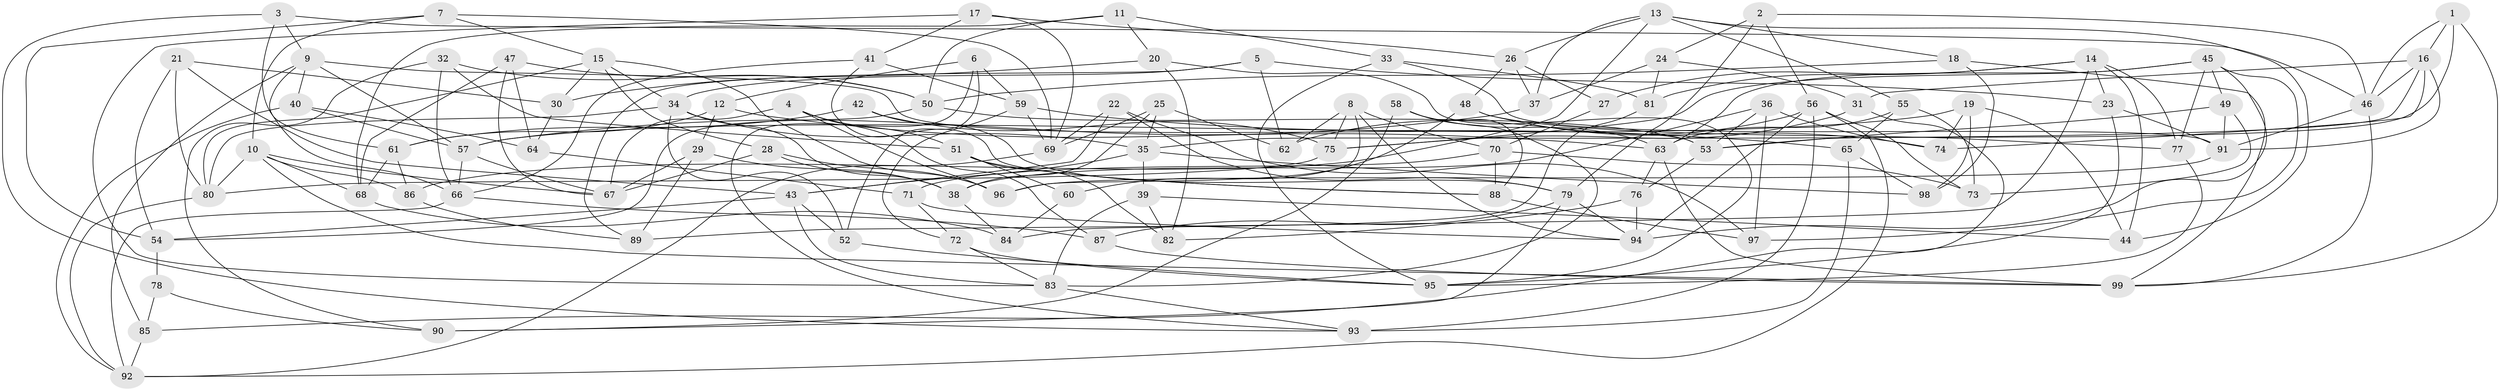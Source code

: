 // original degree distribution, {4: 1.0}
// Generated by graph-tools (version 1.1) at 2025/38/03/04/25 23:38:14]
// undirected, 99 vertices, 230 edges
graph export_dot {
  node [color=gray90,style=filled];
  1;
  2;
  3;
  4;
  5;
  6;
  7;
  8;
  9;
  10;
  11;
  12;
  13;
  14;
  15;
  16;
  17;
  18;
  19;
  20;
  21;
  22;
  23;
  24;
  25;
  26;
  27;
  28;
  29;
  30;
  31;
  32;
  33;
  34;
  35;
  36;
  37;
  38;
  39;
  40;
  41;
  42;
  43;
  44;
  45;
  46;
  47;
  48;
  49;
  50;
  51;
  52;
  53;
  54;
  55;
  56;
  57;
  58;
  59;
  60;
  61;
  62;
  63;
  64;
  65;
  66;
  67;
  68;
  69;
  70;
  71;
  72;
  73;
  74;
  75;
  76;
  77;
  78;
  79;
  80;
  81;
  82;
  83;
  84;
  85;
  86;
  87;
  88;
  89;
  90;
  91;
  92;
  93;
  94;
  95;
  96;
  97;
  98;
  99;
  1 -- 16 [weight=1.0];
  1 -- 46 [weight=1.0];
  1 -- 53 [weight=1.0];
  1 -- 99 [weight=1.0];
  2 -- 24 [weight=1.0];
  2 -- 46 [weight=1.0];
  2 -- 56 [weight=1.0];
  2 -- 79 [weight=1.0];
  3 -- 9 [weight=1.0];
  3 -- 46 [weight=1.0];
  3 -- 61 [weight=1.0];
  3 -- 93 [weight=1.0];
  4 -- 51 [weight=1.0];
  4 -- 67 [weight=1.0];
  4 -- 87 [weight=1.0];
  4 -- 96 [weight=1.0];
  5 -- 23 [weight=1.0];
  5 -- 34 [weight=1.0];
  5 -- 62 [weight=1.0];
  5 -- 89 [weight=1.0];
  6 -- 12 [weight=1.0];
  6 -- 52 [weight=1.0];
  6 -- 59 [weight=1.0];
  6 -- 93 [weight=1.0];
  7 -- 10 [weight=1.0];
  7 -- 15 [weight=1.0];
  7 -- 54 [weight=1.0];
  7 -- 69 [weight=1.0];
  8 -- 62 [weight=1.0];
  8 -- 70 [weight=1.0];
  8 -- 75 [weight=1.0];
  8 -- 94 [weight=1.0];
  8 -- 96 [weight=2.0];
  9 -- 40 [weight=1.0];
  9 -- 53 [weight=1.0];
  9 -- 57 [weight=1.0];
  9 -- 66 [weight=1.0];
  9 -- 85 [weight=1.0];
  10 -- 67 [weight=1.0];
  10 -- 68 [weight=1.0];
  10 -- 80 [weight=1.0];
  10 -- 86 [weight=1.0];
  10 -- 99 [weight=1.0];
  11 -- 20 [weight=1.0];
  11 -- 33 [weight=1.0];
  11 -- 50 [weight=1.0];
  11 -- 68 [weight=1.0];
  12 -- 29 [weight=1.0];
  12 -- 61 [weight=1.0];
  12 -- 63 [weight=1.0];
  13 -- 18 [weight=1.0];
  13 -- 26 [weight=1.0];
  13 -- 37 [weight=1.0];
  13 -- 44 [weight=1.0];
  13 -- 55 [weight=1.0];
  13 -- 86 [weight=1.0];
  14 -- 23 [weight=1.0];
  14 -- 27 [weight=1.0];
  14 -- 44 [weight=1.0];
  14 -- 77 [weight=1.0];
  14 -- 81 [weight=1.0];
  14 -- 89 [weight=1.0];
  15 -- 28 [weight=1.0];
  15 -- 30 [weight=1.0];
  15 -- 34 [weight=1.0];
  15 -- 80 [weight=1.0];
  15 -- 96 [weight=1.0];
  16 -- 31 [weight=1.0];
  16 -- 35 [weight=1.0];
  16 -- 46 [weight=1.0];
  16 -- 74 [weight=1.0];
  16 -- 91 [weight=1.0];
  17 -- 26 [weight=1.0];
  17 -- 41 [weight=1.0];
  17 -- 69 [weight=1.0];
  17 -- 83 [weight=1.0];
  18 -- 50 [weight=1.0];
  18 -- 98 [weight=1.0];
  18 -- 99 [weight=1.0];
  19 -- 44 [weight=1.0];
  19 -- 57 [weight=1.0];
  19 -- 74 [weight=1.0];
  19 -- 98 [weight=1.0];
  20 -- 30 [weight=1.0];
  20 -- 82 [weight=1.0];
  20 -- 95 [weight=1.0];
  21 -- 30 [weight=1.0];
  21 -- 43 [weight=1.0];
  21 -- 54 [weight=1.0];
  21 -- 80 [weight=1.0];
  22 -- 43 [weight=1.0];
  22 -- 69 [weight=1.0];
  22 -- 79 [weight=1.0];
  22 -- 97 [weight=1.0];
  23 -- 91 [weight=1.0];
  23 -- 95 [weight=1.0];
  24 -- 31 [weight=1.0];
  24 -- 37 [weight=1.0];
  24 -- 81 [weight=1.0];
  25 -- 35 [weight=1.0];
  25 -- 38 [weight=1.0];
  25 -- 62 [weight=1.0];
  25 -- 69 [weight=1.0];
  26 -- 27 [weight=2.0];
  26 -- 37 [weight=1.0];
  26 -- 48 [weight=1.0];
  27 -- 70 [weight=1.0];
  28 -- 38 [weight=1.0];
  28 -- 67 [weight=1.0];
  28 -- 96 [weight=1.0];
  29 -- 38 [weight=1.0];
  29 -- 67 [weight=1.0];
  29 -- 89 [weight=1.0];
  30 -- 64 [weight=1.0];
  31 -- 75 [weight=1.0];
  31 -- 85 [weight=1.0];
  32 -- 50 [weight=1.0];
  32 -- 51 [weight=1.0];
  32 -- 66 [weight=1.0];
  32 -- 90 [weight=1.0];
  33 -- 81 [weight=1.0];
  33 -- 91 [weight=1.0];
  33 -- 95 [weight=1.0];
  34 -- 35 [weight=1.0];
  34 -- 38 [weight=1.0];
  34 -- 52 [weight=1.0];
  34 -- 80 [weight=1.0];
  35 -- 39 [weight=1.0];
  35 -- 43 [weight=1.0];
  35 -- 98 [weight=1.0];
  36 -- 38 [weight=1.0];
  36 -- 53 [weight=1.0];
  36 -- 74 [weight=1.0];
  36 -- 97 [weight=1.0];
  37 -- 57 [weight=1.0];
  38 -- 84 [weight=1.0];
  39 -- 44 [weight=1.0];
  39 -- 82 [weight=1.0];
  39 -- 83 [weight=1.0];
  40 -- 57 [weight=1.0];
  40 -- 64 [weight=1.0];
  40 -- 92 [weight=1.0];
  41 -- 59 [weight=1.0];
  41 -- 66 [weight=1.0];
  41 -- 88 [weight=1.0];
  42 -- 61 [weight=1.0];
  42 -- 75 [weight=2.0];
  42 -- 79 [weight=1.0];
  43 -- 52 [weight=1.0];
  43 -- 54 [weight=1.0];
  43 -- 83 [weight=1.0];
  45 -- 49 [weight=1.0];
  45 -- 63 [weight=1.0];
  45 -- 75 [weight=1.0];
  45 -- 77 [weight=1.0];
  45 -- 94 [weight=1.0];
  45 -- 97 [weight=1.0];
  46 -- 91 [weight=1.0];
  46 -- 99 [weight=1.0];
  47 -- 50 [weight=1.0];
  47 -- 64 [weight=1.0];
  47 -- 67 [weight=1.0];
  47 -- 68 [weight=1.0];
  48 -- 60 [weight=1.0];
  48 -- 74 [weight=1.0];
  48 -- 77 [weight=1.0];
  49 -- 53 [weight=1.0];
  49 -- 73 [weight=1.0];
  49 -- 91 [weight=1.0];
  50 -- 53 [weight=1.0];
  50 -- 54 [weight=1.0];
  51 -- 60 [weight=2.0];
  51 -- 82 [weight=1.0];
  51 -- 88 [weight=1.0];
  52 -- 95 [weight=1.0];
  53 -- 76 [weight=1.0];
  54 -- 78 [weight=2.0];
  55 -- 63 [weight=1.0];
  55 -- 65 [weight=1.0];
  55 -- 73 [weight=1.0];
  56 -- 62 [weight=1.0];
  56 -- 73 [weight=1.0];
  56 -- 92 [weight=1.0];
  56 -- 93 [weight=1.0];
  56 -- 94 [weight=1.0];
  57 -- 66 [weight=1.0];
  57 -- 67 [weight=1.0];
  58 -- 63 [weight=1.0];
  58 -- 83 [weight=1.0];
  58 -- 88 [weight=1.0];
  58 -- 90 [weight=1.0];
  59 -- 65 [weight=2.0];
  59 -- 69 [weight=1.0];
  59 -- 72 [weight=1.0];
  60 -- 84 [weight=1.0];
  61 -- 68 [weight=2.0];
  61 -- 86 [weight=1.0];
  63 -- 76 [weight=1.0];
  63 -- 99 [weight=1.0];
  64 -- 71 [weight=1.0];
  65 -- 93 [weight=2.0];
  65 -- 98 [weight=1.0];
  66 -- 87 [weight=1.0];
  66 -- 92 [weight=1.0];
  68 -- 84 [weight=1.0];
  69 -- 92 [weight=1.0];
  70 -- 71 [weight=1.0];
  70 -- 73 [weight=1.0];
  70 -- 88 [weight=2.0];
  71 -- 72 [weight=1.0];
  71 -- 94 [weight=1.0];
  72 -- 83 [weight=1.0];
  72 -- 95 [weight=1.0];
  75 -- 80 [weight=1.0];
  76 -- 82 [weight=1.0];
  76 -- 94 [weight=1.0];
  77 -- 95 [weight=1.0];
  78 -- 85 [weight=1.0];
  78 -- 90 [weight=1.0];
  79 -- 87 [weight=1.0];
  79 -- 90 [weight=1.0];
  79 -- 94 [weight=1.0];
  80 -- 92 [weight=1.0];
  81 -- 84 [weight=1.0];
  83 -- 93 [weight=1.0];
  85 -- 92 [weight=1.0];
  86 -- 89 [weight=1.0];
  87 -- 99 [weight=1.0];
  88 -- 97 [weight=1.0];
  91 -- 96 [weight=1.0];
}
